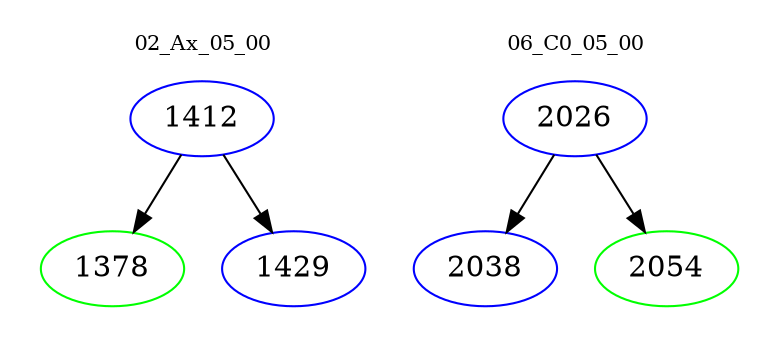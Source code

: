 digraph{
subgraph cluster_0 {
color = white
label = "02_Ax_05_00";
fontsize=10;
T0_1412 [label="1412", color="blue"]
T0_1412 -> T0_1378 [color="black"]
T0_1378 [label="1378", color="green"]
T0_1412 -> T0_1429 [color="black"]
T0_1429 [label="1429", color="blue"]
}
subgraph cluster_1 {
color = white
label = "06_C0_05_00";
fontsize=10;
T1_2026 [label="2026", color="blue"]
T1_2026 -> T1_2038 [color="black"]
T1_2038 [label="2038", color="blue"]
T1_2026 -> T1_2054 [color="black"]
T1_2054 [label="2054", color="green"]
}
}
